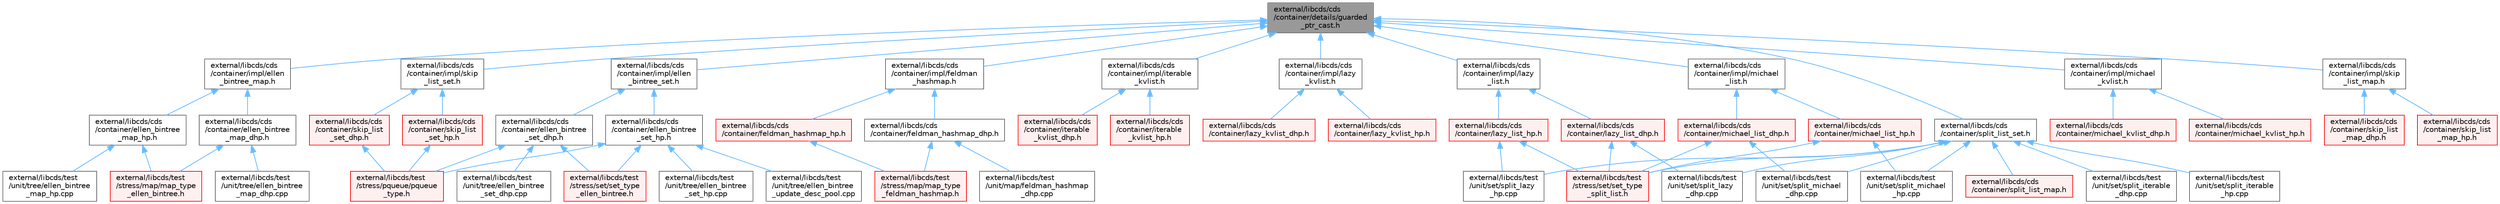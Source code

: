 digraph "external/libcds/cds/container/details/guarded_ptr_cast.h"
{
 // LATEX_PDF_SIZE
  bgcolor="transparent";
  edge [fontname=Helvetica,fontsize=10,labelfontname=Helvetica,labelfontsize=10];
  node [fontname=Helvetica,fontsize=10,shape=box,height=0.2,width=0.4];
  Node1 [id="Node000001",label="external/libcds/cds\l/container/details/guarded\l_ptr_cast.h",height=0.2,width=0.4,color="gray40", fillcolor="grey60", style="filled", fontcolor="black",tooltip=" "];
  Node1 -> Node2 [id="edge1_Node000001_Node000002",dir="back",color="steelblue1",style="solid",tooltip=" "];
  Node2 [id="Node000002",label="external/libcds/cds\l/container/impl/ellen\l_bintree_map.h",height=0.2,width=0.4,color="grey40", fillcolor="white", style="filled",URL="$ellen__bintree__map_8h.html",tooltip=" "];
  Node2 -> Node3 [id="edge2_Node000002_Node000003",dir="back",color="steelblue1",style="solid",tooltip=" "];
  Node3 [id="Node000003",label="external/libcds/cds\l/container/ellen_bintree\l_map_dhp.h",height=0.2,width=0.4,color="grey40", fillcolor="white", style="filled",URL="$ellen__bintree__map__dhp_8h.html",tooltip=" "];
  Node3 -> Node4 [id="edge3_Node000003_Node000004",dir="back",color="steelblue1",style="solid",tooltip=" "];
  Node4 [id="Node000004",label="external/libcds/test\l/stress/map/map_type\l_ellen_bintree.h",height=0.2,width=0.4,color="red", fillcolor="#FFF0F0", style="filled",URL="$map__type__ellen__bintree_8h.html",tooltip=" "];
  Node3 -> Node14 [id="edge4_Node000003_Node000014",dir="back",color="steelblue1",style="solid",tooltip=" "];
  Node14 [id="Node000014",label="external/libcds/test\l/unit/tree/ellen_bintree\l_map_dhp.cpp",height=0.2,width=0.4,color="grey40", fillcolor="white", style="filled",URL="$ellen__bintree__map__dhp_8cpp.html",tooltip=" "];
  Node2 -> Node15 [id="edge5_Node000002_Node000015",dir="back",color="steelblue1",style="solid",tooltip=" "];
  Node15 [id="Node000015",label="external/libcds/cds\l/container/ellen_bintree\l_map_hp.h",height=0.2,width=0.4,color="grey40", fillcolor="white", style="filled",URL="$ellen__bintree__map__hp_8h.html",tooltip=" "];
  Node15 -> Node4 [id="edge6_Node000015_Node000004",dir="back",color="steelblue1",style="solid",tooltip=" "];
  Node15 -> Node16 [id="edge7_Node000015_Node000016",dir="back",color="steelblue1",style="solid",tooltip=" "];
  Node16 [id="Node000016",label="external/libcds/test\l/unit/tree/ellen_bintree\l_map_hp.cpp",height=0.2,width=0.4,color="grey40", fillcolor="white", style="filled",URL="$ellen__bintree__map__hp_8cpp.html",tooltip=" "];
  Node1 -> Node17 [id="edge8_Node000001_Node000017",dir="back",color="steelblue1",style="solid",tooltip=" "];
  Node17 [id="Node000017",label="external/libcds/cds\l/container/impl/ellen\l_bintree_set.h",height=0.2,width=0.4,color="grey40", fillcolor="white", style="filled",URL="$ellen__bintree__set_8h.html",tooltip=" "];
  Node17 -> Node18 [id="edge9_Node000017_Node000018",dir="back",color="steelblue1",style="solid",tooltip=" "];
  Node18 [id="Node000018",label="external/libcds/cds\l/container/ellen_bintree\l_set_dhp.h",height=0.2,width=0.4,color="grey40", fillcolor="white", style="filled",URL="$ellen__bintree__set__dhp_8h.html",tooltip=" "];
  Node18 -> Node19 [id="edge10_Node000018_Node000019",dir="back",color="steelblue1",style="solid",tooltip=" "];
  Node19 [id="Node000019",label="external/libcds/test\l/stress/pqueue/pqueue\l_type.h",height=0.2,width=0.4,color="red", fillcolor="#FFF0F0", style="filled",URL="$pqueue__type_8h.html",tooltip=" "];
  Node18 -> Node23 [id="edge11_Node000018_Node000023",dir="back",color="steelblue1",style="solid",tooltip=" "];
  Node23 [id="Node000023",label="external/libcds/test\l/stress/set/set_type\l_ellen_bintree.h",height=0.2,width=0.4,color="red", fillcolor="#FFF0F0", style="filled",URL="$set__type__ellen__bintree_8h.html",tooltip=" "];
  Node18 -> Node30 [id="edge12_Node000018_Node000030",dir="back",color="steelblue1",style="solid",tooltip=" "];
  Node30 [id="Node000030",label="external/libcds/test\l/unit/tree/ellen_bintree\l_set_dhp.cpp",height=0.2,width=0.4,color="grey40", fillcolor="white", style="filled",URL="$ellen__bintree__set__dhp_8cpp.html",tooltip=" "];
  Node17 -> Node31 [id="edge13_Node000017_Node000031",dir="back",color="steelblue1",style="solid",tooltip=" "];
  Node31 [id="Node000031",label="external/libcds/cds\l/container/ellen_bintree\l_set_hp.h",height=0.2,width=0.4,color="grey40", fillcolor="white", style="filled",URL="$ellen__bintree__set__hp_8h.html",tooltip=" "];
  Node31 -> Node19 [id="edge14_Node000031_Node000019",dir="back",color="steelblue1",style="solid",tooltip=" "];
  Node31 -> Node23 [id="edge15_Node000031_Node000023",dir="back",color="steelblue1",style="solid",tooltip=" "];
  Node31 -> Node32 [id="edge16_Node000031_Node000032",dir="back",color="steelblue1",style="solid",tooltip=" "];
  Node32 [id="Node000032",label="external/libcds/test\l/unit/tree/ellen_bintree\l_set_hp.cpp",height=0.2,width=0.4,color="grey40", fillcolor="white", style="filled",URL="$ellen__bintree__set__hp_8cpp.html",tooltip=" "];
  Node31 -> Node33 [id="edge17_Node000031_Node000033",dir="back",color="steelblue1",style="solid",tooltip=" "];
  Node33 [id="Node000033",label="external/libcds/test\l/unit/tree/ellen_bintree\l_update_desc_pool.cpp",height=0.2,width=0.4,color="grey40", fillcolor="white", style="filled",URL="$unit_2tree_2ellen__bintree__update__desc__pool_8cpp.html",tooltip=" "];
  Node1 -> Node34 [id="edge18_Node000001_Node000034",dir="back",color="steelblue1",style="solid",tooltip=" "];
  Node34 [id="Node000034",label="external/libcds/cds\l/container/impl/feldman\l_hashmap.h",height=0.2,width=0.4,color="grey40", fillcolor="white", style="filled",URL="$feldman__hashmap_8h.html",tooltip=" "];
  Node34 -> Node35 [id="edge19_Node000034_Node000035",dir="back",color="steelblue1",style="solid",tooltip=" "];
  Node35 [id="Node000035",label="external/libcds/cds\l/container/feldman_hashmap_dhp.h",height=0.2,width=0.4,color="grey40", fillcolor="white", style="filled",URL="$feldman__hashmap__dhp_8h.html",tooltip=" "];
  Node35 -> Node36 [id="edge20_Node000035_Node000036",dir="back",color="steelblue1",style="solid",tooltip=" "];
  Node36 [id="Node000036",label="external/libcds/test\l/stress/map/map_type\l_feldman_hashmap.h",height=0.2,width=0.4,color="red", fillcolor="#FFF0F0", style="filled",URL="$map__type__feldman__hashmap_8h.html",tooltip=" "];
  Node35 -> Node46 [id="edge21_Node000035_Node000046",dir="back",color="steelblue1",style="solid",tooltip=" "];
  Node46 [id="Node000046",label="external/libcds/test\l/unit/map/feldman_hashmap\l_dhp.cpp",height=0.2,width=0.4,color="grey40", fillcolor="white", style="filled",URL="$feldman__hashmap__dhp_8cpp.html",tooltip=" "];
  Node34 -> Node47 [id="edge22_Node000034_Node000047",dir="back",color="steelblue1",style="solid",tooltip=" "];
  Node47 [id="Node000047",label="external/libcds/cds\l/container/feldman_hashmap_hp.h",height=0.2,width=0.4,color="red", fillcolor="#FFF0F0", style="filled",URL="$feldman__hashmap__hp_8h.html",tooltip=" "];
  Node47 -> Node36 [id="edge23_Node000047_Node000036",dir="back",color="steelblue1",style="solid",tooltip=" "];
  Node1 -> Node49 [id="edge24_Node000001_Node000049",dir="back",color="steelblue1",style="solid",tooltip=" "];
  Node49 [id="Node000049",label="external/libcds/cds\l/container/impl/iterable\l_kvlist.h",height=0.2,width=0.4,color="grey40", fillcolor="white", style="filled",URL="$iterable__kvlist_8h.html",tooltip=" "];
  Node49 -> Node50 [id="edge25_Node000049_Node000050",dir="back",color="steelblue1",style="solid",tooltip=" "];
  Node50 [id="Node000050",label="external/libcds/cds\l/container/iterable\l_kvlist_dhp.h",height=0.2,width=0.4,color="red", fillcolor="#FFF0F0", style="filled",URL="$iterable__kvlist__dhp_8h.html",tooltip=" "];
  Node49 -> Node74 [id="edge26_Node000049_Node000074",dir="back",color="steelblue1",style="solid",tooltip=" "];
  Node74 [id="Node000074",label="external/libcds/cds\l/container/iterable\l_kvlist_hp.h",height=0.2,width=0.4,color="red", fillcolor="#FFF0F0", style="filled",URL="$iterable__kvlist__hp_8h.html",tooltip=" "];
  Node1 -> Node77 [id="edge27_Node000001_Node000077",dir="back",color="steelblue1",style="solid",tooltip=" "];
  Node77 [id="Node000077",label="external/libcds/cds\l/container/impl/lazy\l_kvlist.h",height=0.2,width=0.4,color="grey40", fillcolor="white", style="filled",URL="$lazy__kvlist_8h.html",tooltip=" "];
  Node77 -> Node78 [id="edge28_Node000077_Node000078",dir="back",color="steelblue1",style="solid",tooltip=" "];
  Node78 [id="Node000078",label="external/libcds/cds\l/container/lazy_kvlist_dhp.h",height=0.2,width=0.4,color="red", fillcolor="#FFF0F0", style="filled",URL="$lazy__kvlist__dhp_8h.html",tooltip=" "];
  Node77 -> Node82 [id="edge29_Node000077_Node000082",dir="back",color="steelblue1",style="solid",tooltip=" "];
  Node82 [id="Node000082",label="external/libcds/cds\l/container/lazy_kvlist_hp.h",height=0.2,width=0.4,color="red", fillcolor="#FFF0F0", style="filled",URL="$lazy__kvlist__hp_8h.html",tooltip=" "];
  Node1 -> Node85 [id="edge30_Node000001_Node000085",dir="back",color="steelblue1",style="solid",tooltip=" "];
  Node85 [id="Node000085",label="external/libcds/cds\l/container/impl/lazy\l_list.h",height=0.2,width=0.4,color="grey40", fillcolor="white", style="filled",URL="$container_2impl_2lazy__list_8h.html",tooltip=" "];
  Node85 -> Node86 [id="edge31_Node000085_Node000086",dir="back",color="steelblue1",style="solid",tooltip=" "];
  Node86 [id="Node000086",label="external/libcds/cds\l/container/lazy_list_dhp.h",height=0.2,width=0.4,color="red", fillcolor="#FFF0F0", style="filled",URL="$container_2lazy__list__dhp_8h.html",tooltip=" "];
  Node86 -> Node97 [id="edge32_Node000086_Node000097",dir="back",color="steelblue1",style="solid",tooltip=" "];
  Node97 [id="Node000097",label="external/libcds/test\l/stress/set/set_type\l_split_list.h",height=0.2,width=0.4,color="red", fillcolor="#FFF0F0", style="filled",URL="$set__type__split__list_8h.html",tooltip=" "];
  Node86 -> Node109 [id="edge33_Node000086_Node000109",dir="back",color="steelblue1",style="solid",tooltip=" "];
  Node109 [id="Node000109",label="external/libcds/test\l/unit/set/split_lazy\l_dhp.cpp",height=0.2,width=0.4,color="grey40", fillcolor="white", style="filled",URL="$set_2split__lazy__dhp_8cpp.html",tooltip=" "];
  Node85 -> Node110 [id="edge34_Node000085_Node000110",dir="back",color="steelblue1",style="solid",tooltip=" "];
  Node110 [id="Node000110",label="external/libcds/cds\l/container/lazy_list_hp.h",height=0.2,width=0.4,color="red", fillcolor="#FFF0F0", style="filled",URL="$container_2lazy__list__hp_8h.html",tooltip=" "];
  Node110 -> Node97 [id="edge35_Node000110_Node000097",dir="back",color="steelblue1",style="solid",tooltip=" "];
  Node110 -> Node114 [id="edge36_Node000110_Node000114",dir="back",color="steelblue1",style="solid",tooltip=" "];
  Node114 [id="Node000114",label="external/libcds/test\l/unit/set/split_lazy\l_hp.cpp",height=0.2,width=0.4,color="grey40", fillcolor="white", style="filled",URL="$set_2split__lazy__hp_8cpp.html",tooltip=" "];
  Node1 -> Node115 [id="edge37_Node000001_Node000115",dir="back",color="steelblue1",style="solid",tooltip=" "];
  Node115 [id="Node000115",label="external/libcds/cds\l/container/impl/michael\l_kvlist.h",height=0.2,width=0.4,color="grey40", fillcolor="white", style="filled",URL="$michael__kvlist_8h.html",tooltip=" "];
  Node115 -> Node116 [id="edge38_Node000115_Node000116",dir="back",color="steelblue1",style="solid",tooltip=" "];
  Node116 [id="Node000116",label="external/libcds/cds\l/container/michael_kvlist_dhp.h",height=0.2,width=0.4,color="red", fillcolor="#FFF0F0", style="filled",URL="$michael__kvlist__dhp_8h.html",tooltip=" "];
  Node115 -> Node120 [id="edge39_Node000115_Node000120",dir="back",color="steelblue1",style="solid",tooltip=" "];
  Node120 [id="Node000120",label="external/libcds/cds\l/container/michael_kvlist_hp.h",height=0.2,width=0.4,color="red", fillcolor="#FFF0F0", style="filled",URL="$michael__kvlist__hp_8h.html",tooltip=" "];
  Node1 -> Node123 [id="edge40_Node000001_Node000123",dir="back",color="steelblue1",style="solid",tooltip=" "];
  Node123 [id="Node000123",label="external/libcds/cds\l/container/impl/michael\l_list.h",height=0.2,width=0.4,color="grey40", fillcolor="white", style="filled",URL="$container_2impl_2michael__list_8h.html",tooltip=" "];
  Node123 -> Node124 [id="edge41_Node000123_Node000124",dir="back",color="steelblue1",style="solid",tooltip=" "];
  Node124 [id="Node000124",label="external/libcds/cds\l/container/michael_list_dhp.h",height=0.2,width=0.4,color="red", fillcolor="#FFF0F0", style="filled",URL="$container_2michael__list__dhp_8h.html",tooltip=" "];
  Node124 -> Node97 [id="edge42_Node000124_Node000097",dir="back",color="steelblue1",style="solid",tooltip=" "];
  Node124 -> Node129 [id="edge43_Node000124_Node000129",dir="back",color="steelblue1",style="solid",tooltip=" "];
  Node129 [id="Node000129",label="external/libcds/test\l/unit/set/split_michael\l_dhp.cpp",height=0.2,width=0.4,color="grey40", fillcolor="white", style="filled",URL="$set_2split__michael__dhp_8cpp.html",tooltip=" "];
  Node123 -> Node130 [id="edge44_Node000123_Node000130",dir="back",color="steelblue1",style="solid",tooltip=" "];
  Node130 [id="Node000130",label="external/libcds/cds\l/container/michael_list_hp.h",height=0.2,width=0.4,color="red", fillcolor="#FFF0F0", style="filled",URL="$container_2michael__list__hp_8h.html",tooltip=" "];
  Node130 -> Node97 [id="edge45_Node000130_Node000097",dir="back",color="steelblue1",style="solid",tooltip=" "];
  Node130 -> Node134 [id="edge46_Node000130_Node000134",dir="back",color="steelblue1",style="solid",tooltip=" "];
  Node134 [id="Node000134",label="external/libcds/test\l/unit/set/split_michael\l_hp.cpp",height=0.2,width=0.4,color="grey40", fillcolor="white", style="filled",URL="$set_2split__michael__hp_8cpp.html",tooltip=" "];
  Node1 -> Node135 [id="edge47_Node000001_Node000135",dir="back",color="steelblue1",style="solid",tooltip=" "];
  Node135 [id="Node000135",label="external/libcds/cds\l/container/impl/skip\l_list_map.h",height=0.2,width=0.4,color="grey40", fillcolor="white", style="filled",URL="$skip__list__map_8h.html",tooltip=" "];
  Node135 -> Node136 [id="edge48_Node000135_Node000136",dir="back",color="steelblue1",style="solid",tooltip=" "];
  Node136 [id="Node000136",label="external/libcds/cds\l/container/skip_list\l_map_dhp.h",height=0.2,width=0.4,color="red", fillcolor="#FFF0F0", style="filled",URL="$skip__list__map__dhp_8h.html",tooltip=" "];
  Node135 -> Node148 [id="edge49_Node000135_Node000148",dir="back",color="steelblue1",style="solid",tooltip=" "];
  Node148 [id="Node000148",label="external/libcds/cds\l/container/skip_list\l_map_hp.h",height=0.2,width=0.4,color="red", fillcolor="#FFF0F0", style="filled",URL="$skip__list__map__hp_8h.html",tooltip=" "];
  Node1 -> Node150 [id="edge50_Node000001_Node000150",dir="back",color="steelblue1",style="solid",tooltip=" "];
  Node150 [id="Node000150",label="external/libcds/cds\l/container/impl/skip\l_list_set.h",height=0.2,width=0.4,color="grey40", fillcolor="white", style="filled",URL="$skip__list__set_8h.html",tooltip=" "];
  Node150 -> Node151 [id="edge51_Node000150_Node000151",dir="back",color="steelblue1",style="solid",tooltip=" "];
  Node151 [id="Node000151",label="external/libcds/cds\l/container/skip_list\l_set_dhp.h",height=0.2,width=0.4,color="red", fillcolor="#FFF0F0", style="filled",URL="$skip__list__set__dhp_8h.html",tooltip=" "];
  Node151 -> Node19 [id="edge52_Node000151_Node000019",dir="back",color="steelblue1",style="solid",tooltip=" "];
  Node150 -> Node160 [id="edge53_Node000150_Node000160",dir="back",color="steelblue1",style="solid",tooltip=" "];
  Node160 [id="Node000160",label="external/libcds/cds\l/container/skip_list\l_set_hp.h",height=0.2,width=0.4,color="red", fillcolor="#FFF0F0", style="filled",URL="$skip__list__set__hp_8h.html",tooltip=" "];
  Node160 -> Node19 [id="edge54_Node000160_Node000019",dir="back",color="steelblue1",style="solid",tooltip=" "];
  Node1 -> Node162 [id="edge55_Node000001_Node000162",dir="back",color="steelblue1",style="solid",tooltip=" "];
  Node162 [id="Node000162",label="external/libcds/cds\l/container/split_list_set.h",height=0.2,width=0.4,color="grey40", fillcolor="white", style="filled",URL="$split__list__set_8h.html",tooltip=" "];
  Node162 -> Node163 [id="edge56_Node000162_Node000163",dir="back",color="steelblue1",style="solid",tooltip=" "];
  Node163 [id="Node000163",label="external/libcds/cds\l/container/split_list_map.h",height=0.2,width=0.4,color="red", fillcolor="#FFF0F0", style="filled",URL="$split__list__map_8h.html",tooltip=" "];
  Node162 -> Node97 [id="edge57_Node000162_Node000097",dir="back",color="steelblue1",style="solid",tooltip=" "];
  Node162 -> Node166 [id="edge58_Node000162_Node000166",dir="back",color="steelblue1",style="solid",tooltip=" "];
  Node166 [id="Node000166",label="external/libcds/test\l/unit/set/split_iterable\l_dhp.cpp",height=0.2,width=0.4,color="grey40", fillcolor="white", style="filled",URL="$set_2split__iterable__dhp_8cpp.html",tooltip=" "];
  Node162 -> Node167 [id="edge59_Node000162_Node000167",dir="back",color="steelblue1",style="solid",tooltip=" "];
  Node167 [id="Node000167",label="external/libcds/test\l/unit/set/split_iterable\l_hp.cpp",height=0.2,width=0.4,color="grey40", fillcolor="white", style="filled",URL="$set_2split__iterable__hp_8cpp.html",tooltip=" "];
  Node162 -> Node109 [id="edge60_Node000162_Node000109",dir="back",color="steelblue1",style="solid",tooltip=" "];
  Node162 -> Node114 [id="edge61_Node000162_Node000114",dir="back",color="steelblue1",style="solid",tooltip=" "];
  Node162 -> Node129 [id="edge62_Node000162_Node000129",dir="back",color="steelblue1",style="solid",tooltip=" "];
  Node162 -> Node134 [id="edge63_Node000162_Node000134",dir="back",color="steelblue1",style="solid",tooltip=" "];
}
